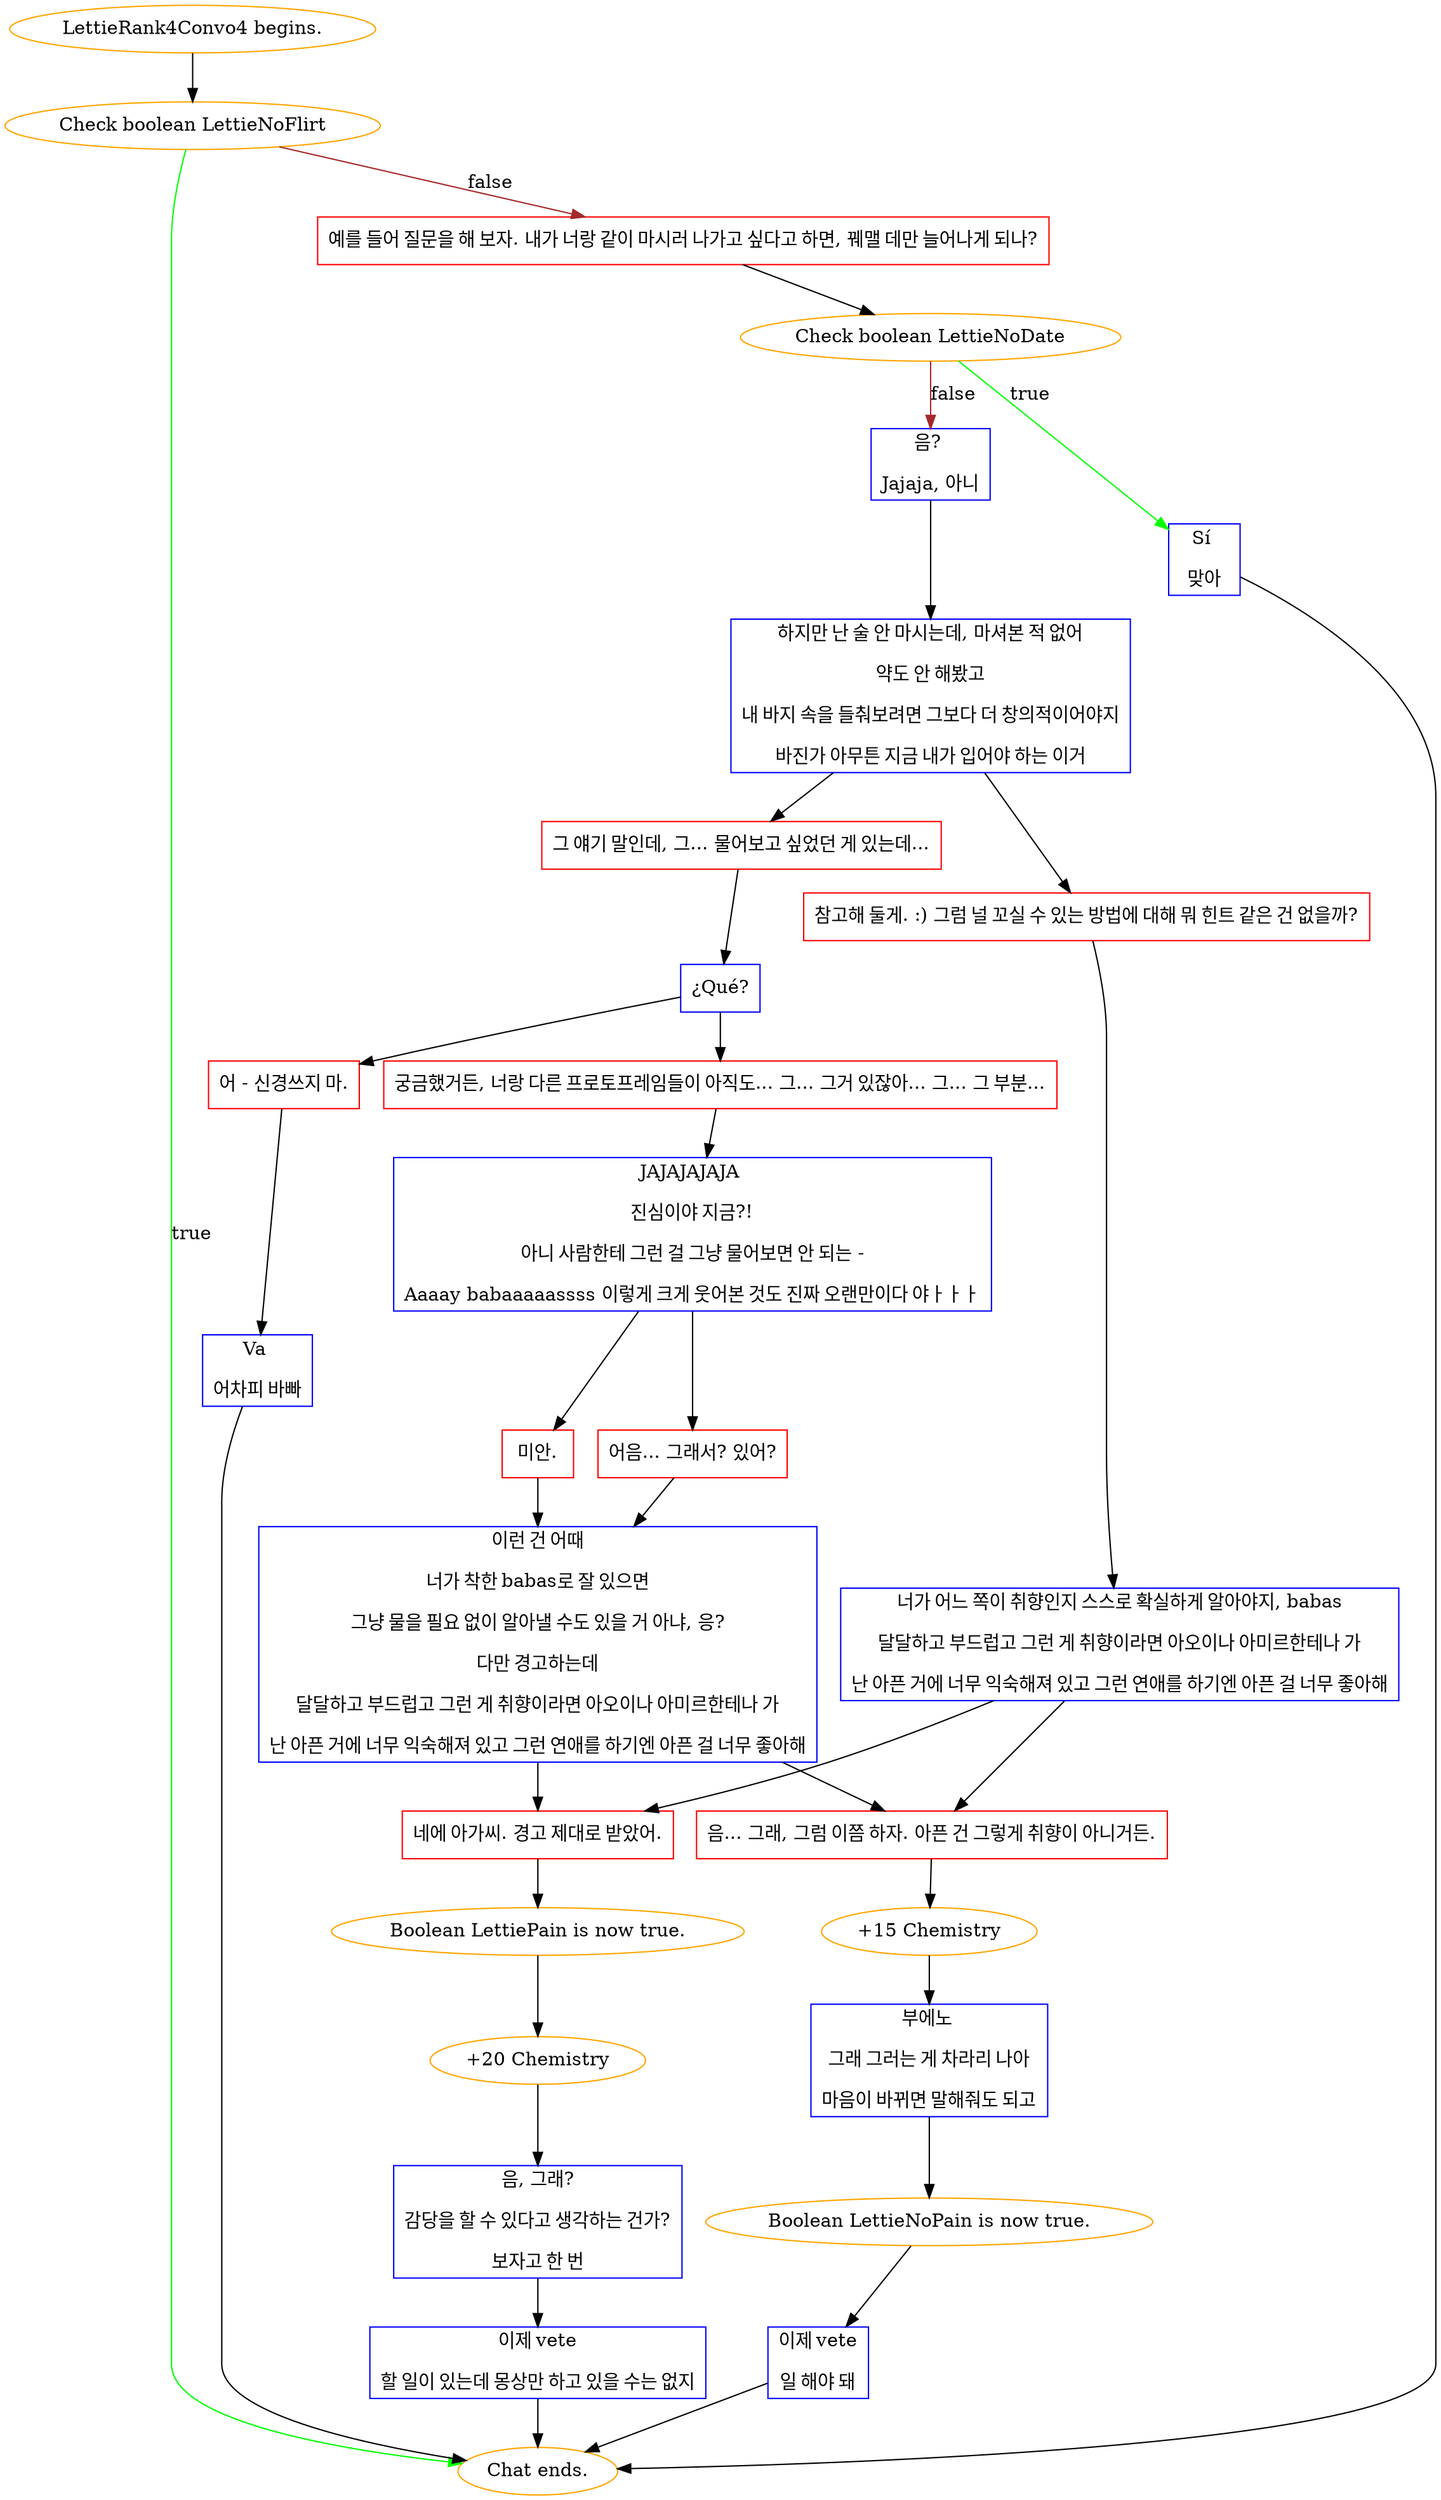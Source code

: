 digraph {
	"LettieRank4Convo4 begins." [color=orange];
		"LettieRank4Convo4 begins." -> j1158339480;
	j1158339480 [label="Check boolean LettieNoFlirt",color=orange];
		j1158339480 -> "Chat ends." [label=true,color=green];
		j1158339480 -> j1576483326 [label=false,color=brown];
	"Chat ends." [color=orange];
	j1576483326 [label="예를 들어 질문을 해 보자. 내가 너랑 같이 마시러 나가고 싶다고 하면, 꿰맬 데만 늘어나게 되나?",shape=box,color=red];
		j1576483326 -> j3741727461;
	j3741727461 [label="Check boolean LettieNoDate",color=orange];
		j3741727461 -> j3098953518 [label=true,color=green];
		j3741727461 -> j2315526095 [label=false,color=brown];
	j3098953518 [label="Sí 
맞아",shape=box,color=blue];
		j3098953518 -> "Chat ends.";
	j2315526095 [label="음? 
Jajaja, 아니",shape=box,color=blue];
		j2315526095 -> j3826795296;
	j3826795296 [label="하지만 난 술 안 마시는데, 마셔본 적 없어
약도 안 해봤고
내 바지 속을 들춰보려면 그보다 더 창의적이어야지
바진가 아무튼 지금 내가 입어야 하는 이거",shape=box,color=blue];
		j3826795296 -> j2728732579;
		j3826795296 -> j1573043316;
	j2728732579 [label="참고해 둘게. :) 그럼 널 꼬실 수 있는 방법에 대해 뭐 힌트 같은 건 없을까?",shape=box,color=red];
		j2728732579 -> j1589671843;
	j1573043316 [label="그 얘기 말인데, 그... 물어보고 싶었던 게 있는데...",shape=box,color=red];
		j1573043316 -> j557481327;
	j1589671843 [label="너가 어느 쪽이 취향인지 스스로 확실하게 알아야지, babas
달달하고 부드럽고 그런 게 취향이라면 아오이나 아미르한테나 가
난 아픈 거에 너무 익숙해져 있고 그런 연애를 하기엔 아픈 걸 너무 좋아해",shape=box,color=blue];
		j1589671843 -> j2847907990;
		j1589671843 -> j4100229046;
	j557481327 [label="¿Qué?",shape=box,color=blue];
		j557481327 -> j3060597189;
		j557481327 -> j3555146987;
	j2847907990 [label="네에 아가씨. 경고 제대로 받았어.",shape=box,color=red];
		j2847907990 -> j3778930376;
	j4100229046 [label="음... 그래, 그럼 이쯤 하자. 아픈 건 그렇게 취향이 아니거든.",shape=box,color=red];
		j4100229046 -> j298347845;
	j3060597189 [label="궁금했거든, 너랑 다른 프로토프레임들이 아직도... 그... 그거 있잖아... 그... 그 부분...",shape=box,color=red];
		j3060597189 -> j2642951991;
	j3555146987 [label="어 - 신경쓰지 마.",shape=box,color=red];
		j3555146987 -> j3842776460;
	j3778930376 [label="Boolean LettiePain is now true.",color=orange];
		j3778930376 -> j2075125762;
	j298347845 [label="+15 Chemistry",color=orange];
		j298347845 -> j4020435271;
	j2642951991 [label="JAJAJAJAJA 
진심이야 지금?!
아니 사람한테 그런 걸 그냥 물어보면 안 되는 -
Aaaay babaaaaassss 이렇게 크게 웃어본 것도 진짜 오랜만이다 야ㅏㅏㅏ",shape=box,color=blue];
		j2642951991 -> j3906885833;
		j2642951991 -> j3772631123;
	j3842776460 [label="Va 
어차피 바빠",shape=box,color=blue];
		j3842776460 -> "Chat ends.";
	j2075125762 [label="+20 Chemistry",color=orange];
		j2075125762 -> j2837426640;
	j4020435271 [label="부에노 
그래 그러는 게 차라리 나아
마음이 바뀌면 말해줘도 되고",shape=box,color=blue];
		j4020435271 -> j892343792;
	j3906885833 [label="미안.",shape=box,color=red];
		j3906885833 -> j1635707650;
	j3772631123 [label="어음... 그래서? 있어?",shape=box,color=red];
		j3772631123 -> j1635707650;
	j2837426640 [label="음, 그래?
감당을 할 수 있다고 생각하는 건가?
보자고 한 번",shape=box,color=blue];
		j2837426640 -> j517099962;
	j892343792 [label="Boolean LettieNoPain is now true.",color=orange];
		j892343792 -> j4106919873;
	j1635707650 [label="이런 건 어때
너가 착한 babas로 잘 있으면
그냥 물을 필요 없이 알아낼 수도 있을 거 아냐, 응?
다만 경고하는데
달달하고 부드럽고 그런 게 취향이라면 아오이나 아미르한테나 가
난 아픈 거에 너무 익숙해져 있고 그런 연애를 하기엔 아픈 걸 너무 좋아해",shape=box,color=blue];
		j1635707650 -> j2847907990;
		j1635707650 -> j4100229046;
	j517099962 [label="이제 vete
할 일이 있는데 몽상만 하고 있을 수는 없지",shape=box,color=blue];
		j517099962 -> "Chat ends.";
	j4106919873 [label="이제 vete
일 해야 돼",shape=box,color=blue];
		j4106919873 -> "Chat ends.";
}